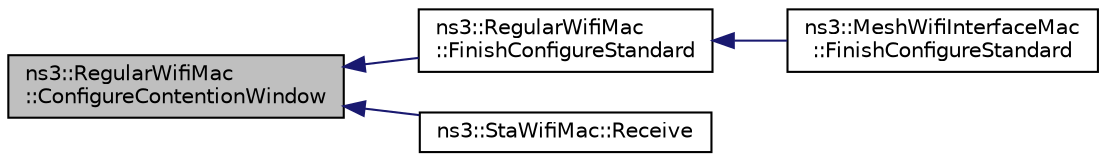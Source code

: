 digraph "ns3::RegularWifiMac::ConfigureContentionWindow"
{
  edge [fontname="Helvetica",fontsize="10",labelfontname="Helvetica",labelfontsize="10"];
  node [fontname="Helvetica",fontsize="10",shape=record];
  rankdir="LR";
  Node1 [label="ns3::RegularWifiMac\l::ConfigureContentionWindow",height=0.2,width=0.4,color="black", fillcolor="grey75", style="filled", fontcolor="black"];
  Node1 -> Node2 [dir="back",color="midnightblue",fontsize="10",style="solid"];
  Node2 [label="ns3::RegularWifiMac\l::FinishConfigureStandard",height=0.2,width=0.4,color="black", fillcolor="white", style="filled",URL="$df/db9/classns3_1_1RegularWifiMac.html#aa023d7c243c107c737d0a7acf865f066"];
  Node2 -> Node3 [dir="back",color="midnightblue",fontsize="10",style="solid"];
  Node3 [label="ns3::MeshWifiInterfaceMac\l::FinishConfigureStandard",height=0.2,width=0.4,color="black", fillcolor="white", style="filled",URL="$d0/dd8/classns3_1_1MeshWifiInterfaceMac.html#a3eee38ccb3ae4469618acae24c519155"];
  Node1 -> Node4 [dir="back",color="midnightblue",fontsize="10",style="solid"];
  Node4 [label="ns3::StaWifiMac::Receive",height=0.2,width=0.4,color="black", fillcolor="white", style="filled",URL="$de/dbf/classns3_1_1StaWifiMac.html#ac11352c9502acc4b612224fc172c28f8"];
}
